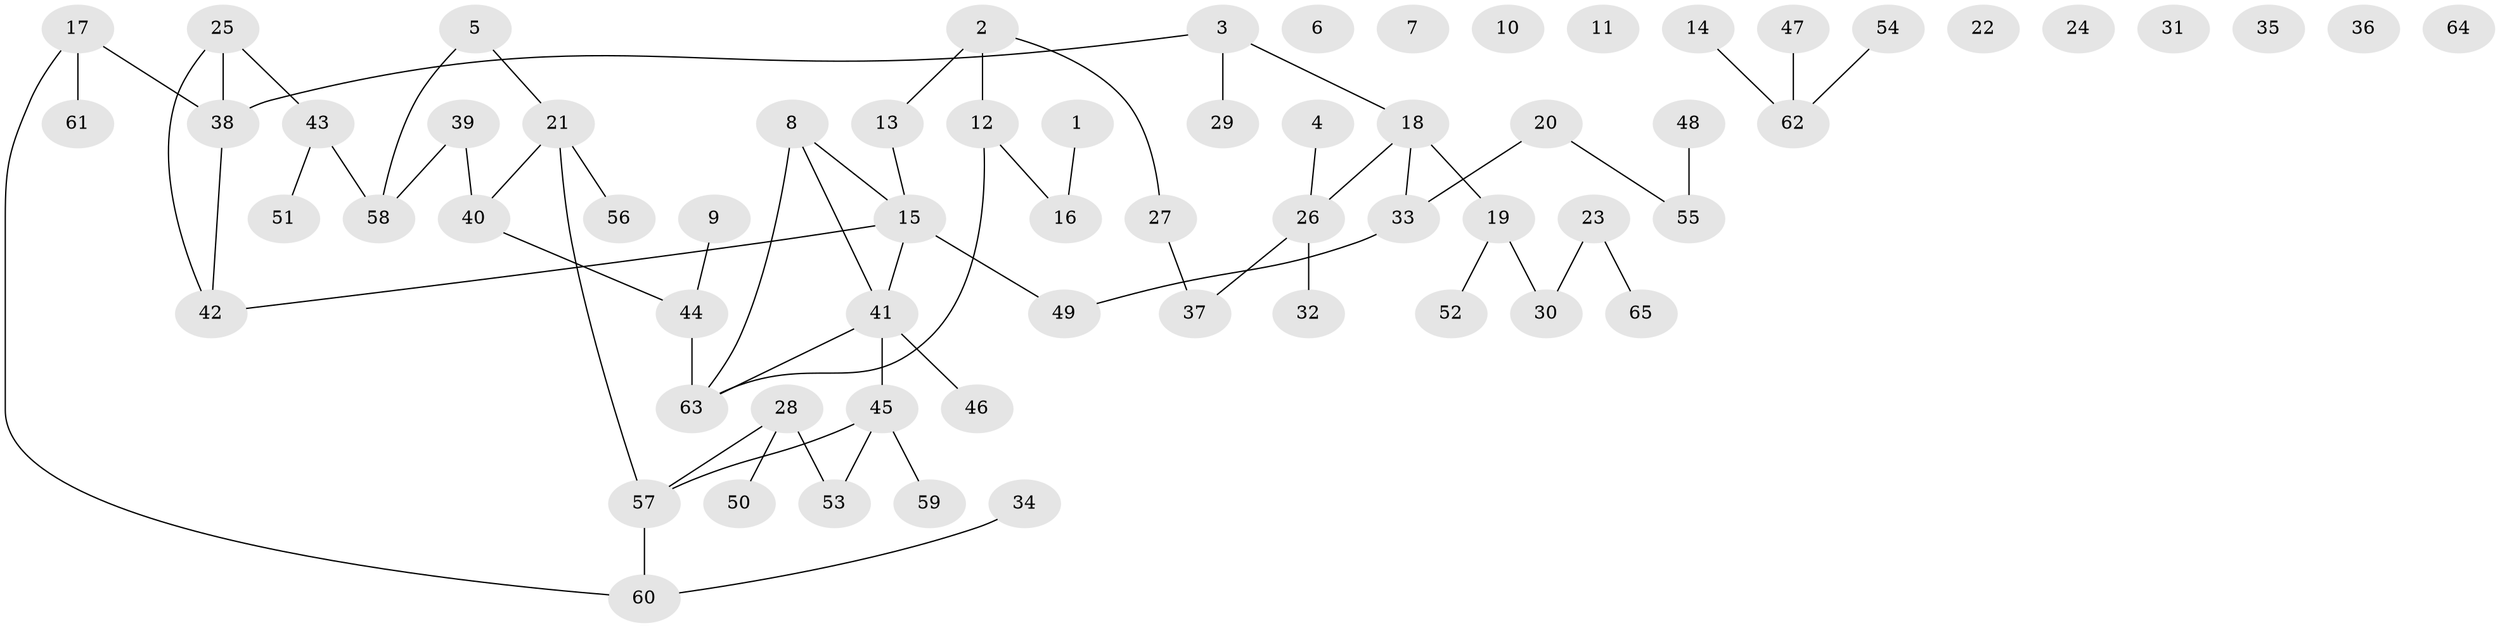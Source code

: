 // Generated by graph-tools (version 1.1) at 2025/00/03/09/25 03:00:53]
// undirected, 65 vertices, 64 edges
graph export_dot {
graph [start="1"]
  node [color=gray90,style=filled];
  1;
  2;
  3;
  4;
  5;
  6;
  7;
  8;
  9;
  10;
  11;
  12;
  13;
  14;
  15;
  16;
  17;
  18;
  19;
  20;
  21;
  22;
  23;
  24;
  25;
  26;
  27;
  28;
  29;
  30;
  31;
  32;
  33;
  34;
  35;
  36;
  37;
  38;
  39;
  40;
  41;
  42;
  43;
  44;
  45;
  46;
  47;
  48;
  49;
  50;
  51;
  52;
  53;
  54;
  55;
  56;
  57;
  58;
  59;
  60;
  61;
  62;
  63;
  64;
  65;
  1 -- 16;
  2 -- 12;
  2 -- 13;
  2 -- 27;
  3 -- 18;
  3 -- 29;
  3 -- 38;
  4 -- 26;
  5 -- 21;
  5 -- 58;
  8 -- 15;
  8 -- 41;
  8 -- 63;
  9 -- 44;
  12 -- 16;
  12 -- 63;
  13 -- 15;
  14 -- 62;
  15 -- 41;
  15 -- 42;
  15 -- 49;
  17 -- 38;
  17 -- 60;
  17 -- 61;
  18 -- 19;
  18 -- 26;
  18 -- 33;
  19 -- 30;
  19 -- 52;
  20 -- 33;
  20 -- 55;
  21 -- 40;
  21 -- 56;
  21 -- 57;
  23 -- 30;
  23 -- 65;
  25 -- 38;
  25 -- 42;
  25 -- 43;
  26 -- 32;
  26 -- 37;
  27 -- 37;
  28 -- 50;
  28 -- 53;
  28 -- 57;
  33 -- 49;
  34 -- 60;
  38 -- 42;
  39 -- 40;
  39 -- 58;
  40 -- 44;
  41 -- 45;
  41 -- 46;
  41 -- 63;
  43 -- 51;
  43 -- 58;
  44 -- 63;
  45 -- 53;
  45 -- 57;
  45 -- 59;
  47 -- 62;
  48 -- 55;
  54 -- 62;
  57 -- 60;
}

